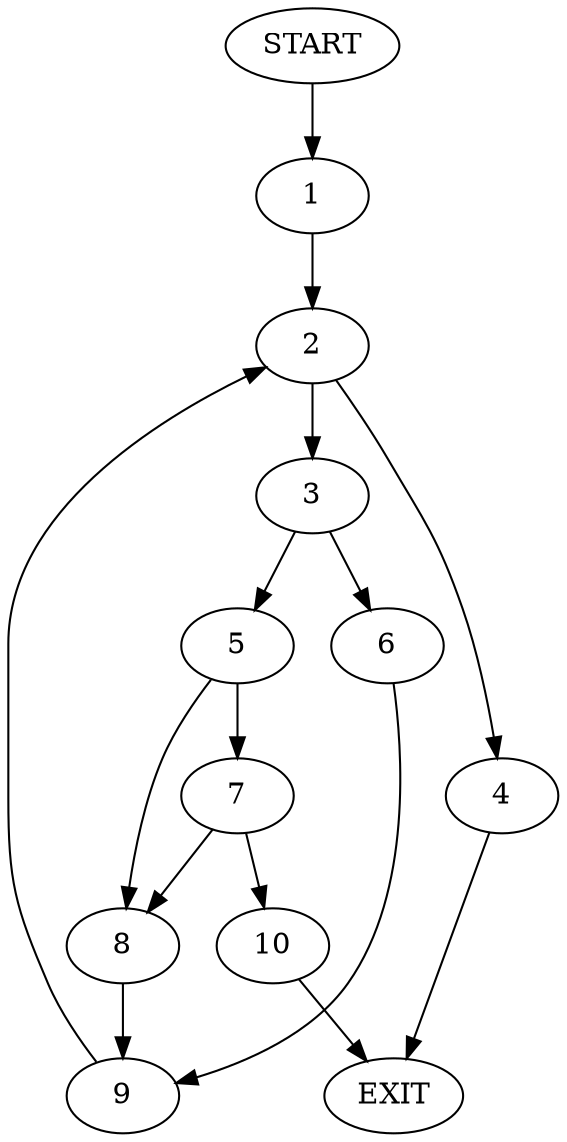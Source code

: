 digraph {
0 [label="START"]
11 [label="EXIT"]
0 -> 1
1 -> 2
2 -> 3
2 -> 4
3 -> 5
3 -> 6
4 -> 11
5 -> 7
5 -> 8
6 -> 9
9 -> 2
8 -> 9
7 -> 10
7 -> 8
10 -> 11
}
